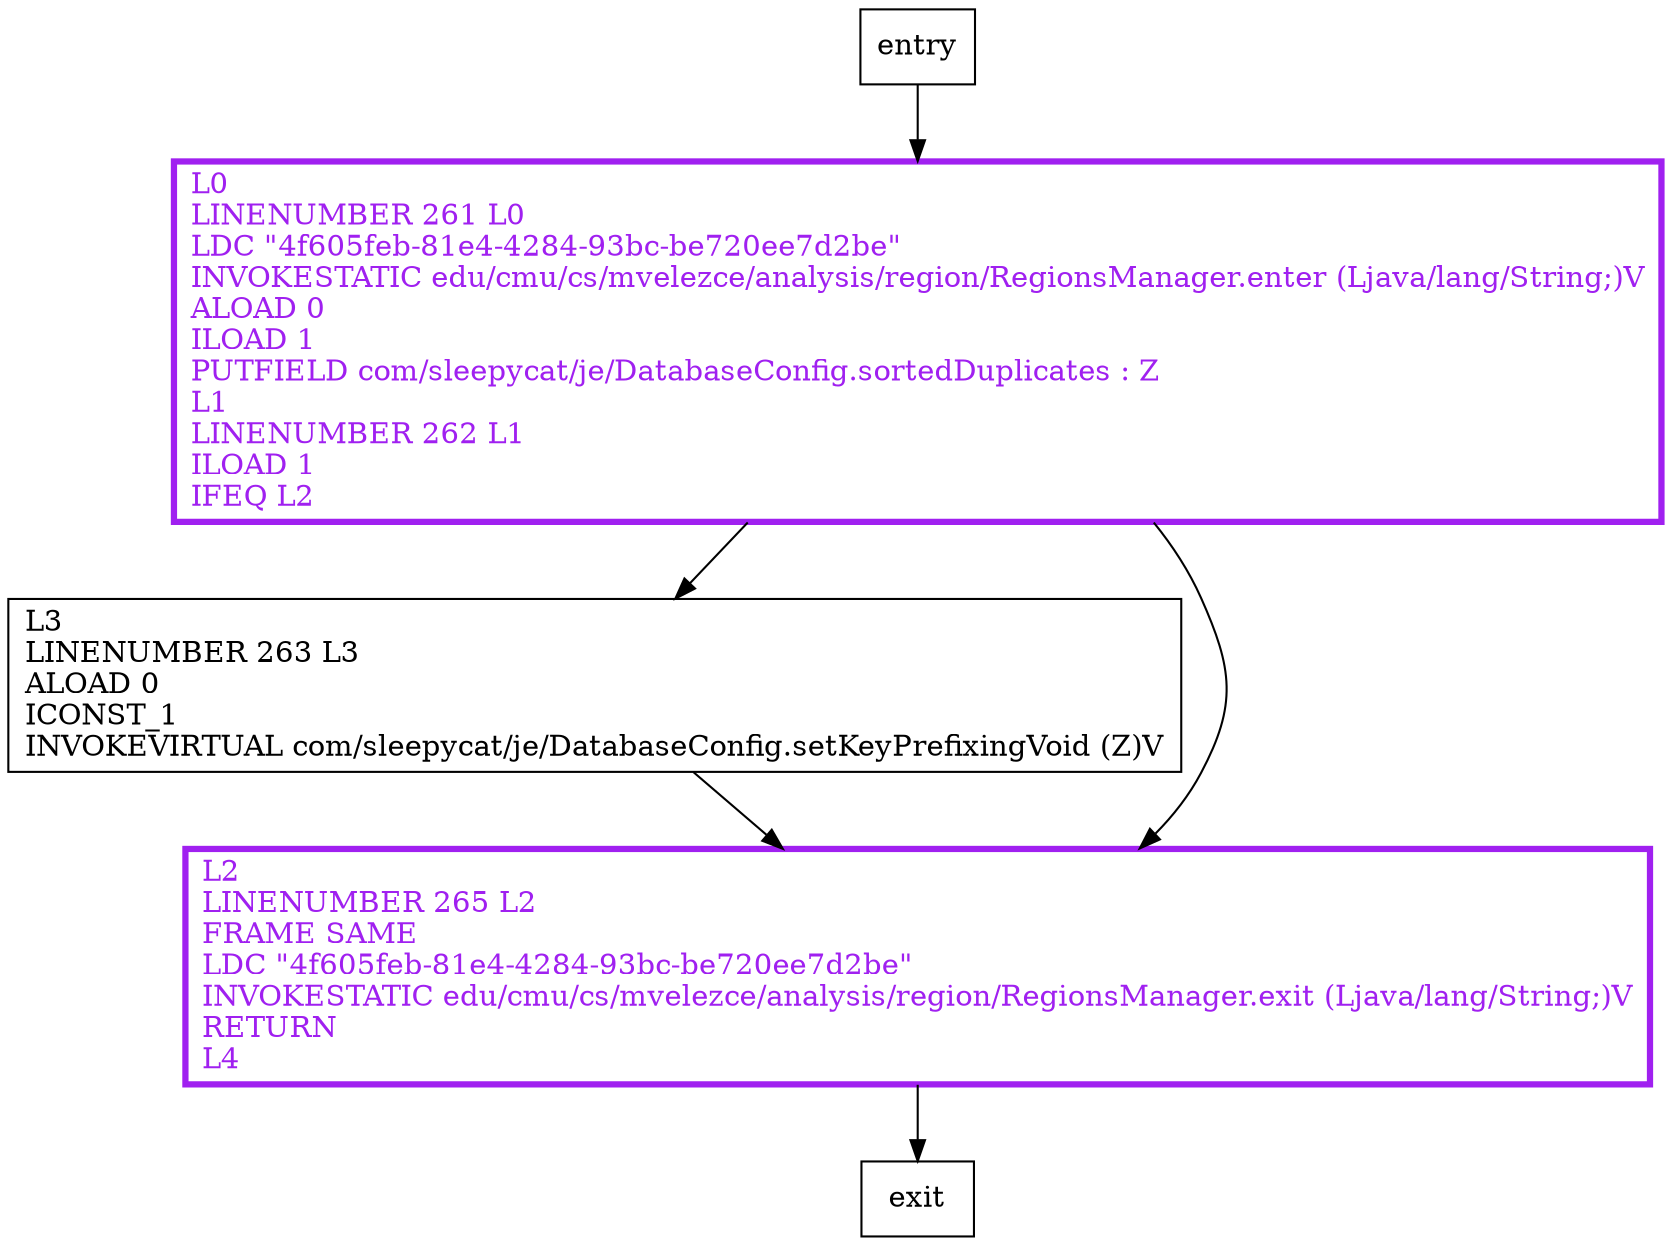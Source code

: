 digraph setSortedDuplicatesVoid {
node [shape=record];
250820877 [label="L0\lLINENUMBER 261 L0\lLDC \"4f605feb-81e4-4284-93bc-be720ee7d2be\"\lINVOKESTATIC edu/cmu/cs/mvelezce/analysis/region/RegionsManager.enter (Ljava/lang/String;)V\lALOAD 0\lILOAD 1\lPUTFIELD com/sleepycat/je/DatabaseConfig.sortedDuplicates : Z\lL1\lLINENUMBER 262 L1\lILOAD 1\lIFEQ L2\l"];
1577700534 [label="L3\lLINENUMBER 263 L3\lALOAD 0\lICONST_1\lINVOKEVIRTUAL com/sleepycat/je/DatabaseConfig.setKeyPrefixingVoid (Z)V\l"];
1875803957 [label="L2\lLINENUMBER 265 L2\lFRAME SAME\lLDC \"4f605feb-81e4-4284-93bc-be720ee7d2be\"\lINVOKESTATIC edu/cmu/cs/mvelezce/analysis/region/RegionsManager.exit (Ljava/lang/String;)V\lRETURN\lL4\l"];
entry;
exit;
entry -> 250820877;
250820877 -> 1577700534;
250820877 -> 1875803957;
1577700534 -> 1875803957;
1875803957 -> exit;
250820877[fontcolor="purple", penwidth=3, color="purple"];
1875803957[fontcolor="purple", penwidth=3, color="purple"];
}
